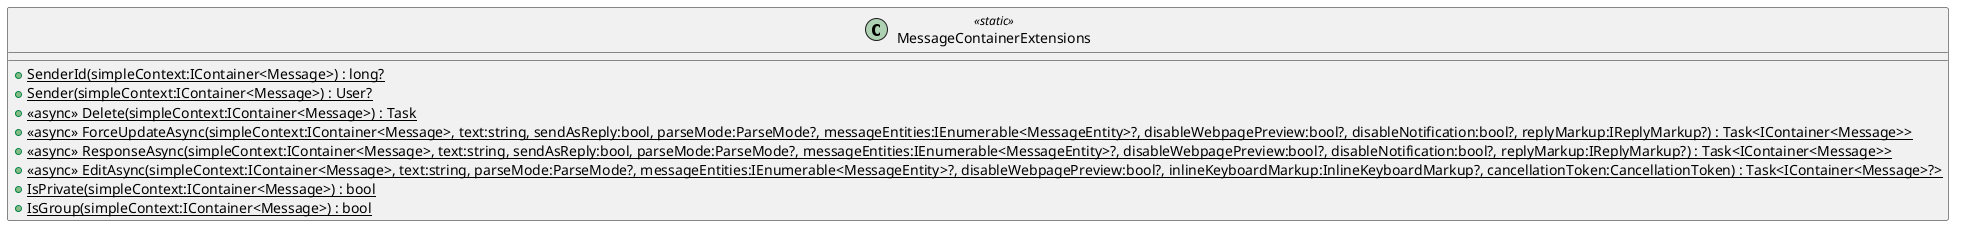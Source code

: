 @startuml
class MessageContainerExtensions <<static>> {
    + {static} SenderId(simpleContext:IContainer<Message>) : long?
    + {static} Sender(simpleContext:IContainer<Message>) : User?
    + {static} <<async>> Delete(simpleContext:IContainer<Message>) : Task
    + {static} <<async>> ForceUpdateAsync(simpleContext:IContainer<Message>, text:string, sendAsReply:bool, parseMode:ParseMode?, messageEntities:IEnumerable<MessageEntity>?, disableWebpagePreview:bool?, disableNotification:bool?, replyMarkup:IReplyMarkup?) : Task<IContainer<Message>>
    + {static} <<async>> ResponseAsync(simpleContext:IContainer<Message>, text:string, sendAsReply:bool, parseMode:ParseMode?, messageEntities:IEnumerable<MessageEntity>?, disableWebpagePreview:bool?, disableNotification:bool?, replyMarkup:IReplyMarkup?) : Task<IContainer<Message>>
    + {static} <<async>> EditAsync(simpleContext:IContainer<Message>, text:string, parseMode:ParseMode?, messageEntities:IEnumerable<MessageEntity>?, disableWebpagePreview:bool?, inlineKeyboardMarkup:InlineKeyboardMarkup?, cancellationToken:CancellationToken) : Task<IContainer<Message>?>
    + {static} IsPrivate(simpleContext:IContainer<Message>) : bool
    + {static} IsGroup(simpleContext:IContainer<Message>) : bool
}
@enduml
